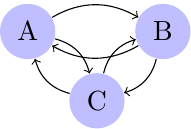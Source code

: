 \documentclass[tikz]{standalone}
\usetikzlibrary{calc, positioning}
\begin{document}
\begin{tikzpicture}[%
    every node/.style = {circle, fill=blue!25, minimum size=2em}]

    \node (0) at (0,0) {A};
    \node (3) [right =of 0]{B};
    \node (6) [below right=1.5em of 0]{C};

    \foreach \Source/\Target in {
        0/3,
        0/6,
        3/0,
        3/6,
        6/3,
        6/0}
        \draw[->, bend left] (\Source) to (\Target);
    
\end{tikzpicture}
\end{document}
